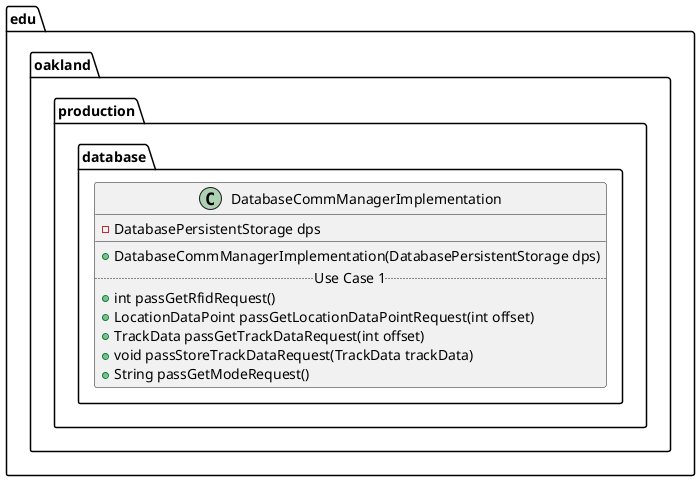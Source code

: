 @startuml DatabaseCommManagerImplementation

package edu.oakland.production.database {
    class DatabaseCommManagerImplementation {
        - DatabasePersistentStorage dps
        __
        + DatabaseCommManagerImplementation(DatabasePersistentStorage dps)
        .. Use Case 1 ..
        + int passGetRfidRequest()
        + LocationDataPoint passGetLocationDataPointRequest(int offset)
        + TrackData passGetTrackDataRequest(int offset)
        + void passStoreTrackDataRequest(TrackData trackData)
        + String passGetModeRequest()
    }
}

@enduml
